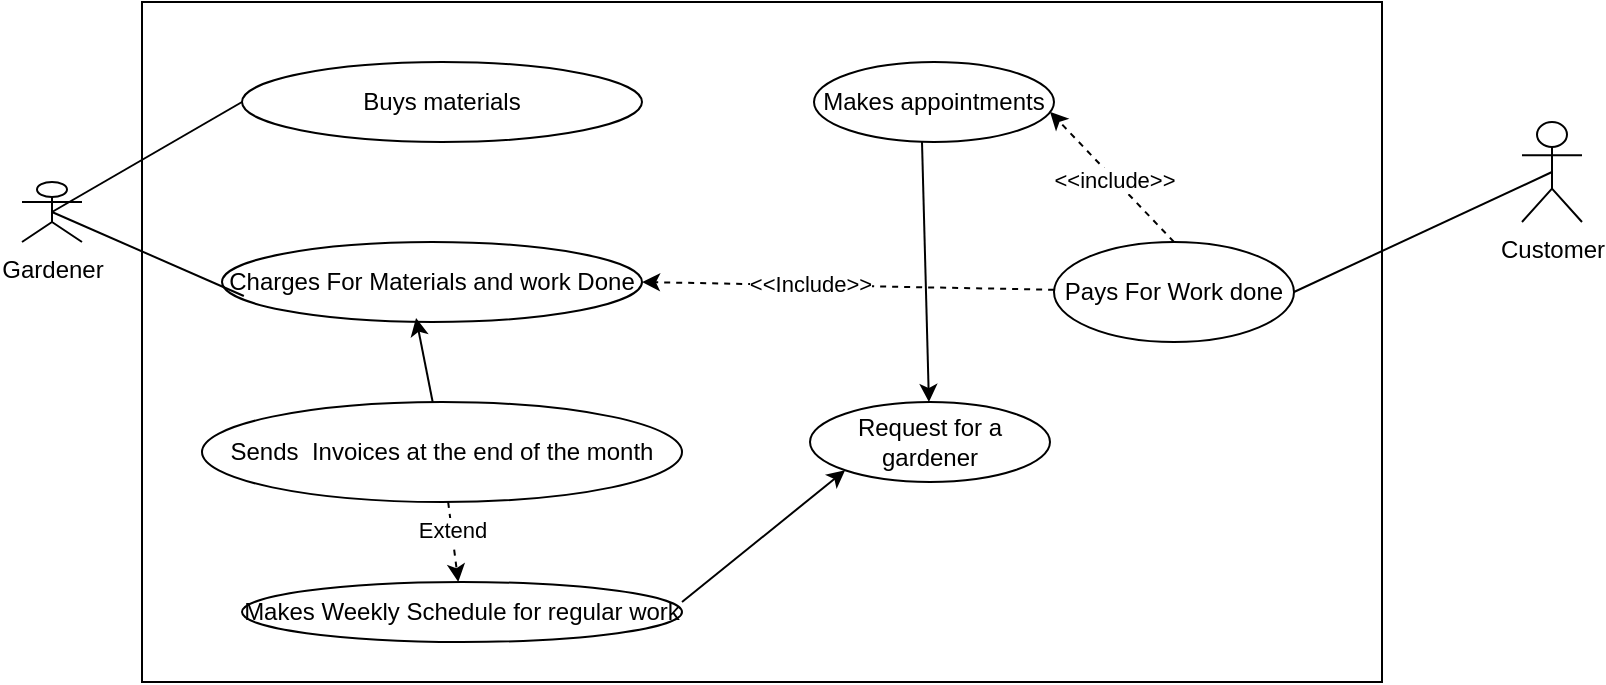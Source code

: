 <mxfile version="22.0.8" type="github">
  <diagram name="Page-1" id="sTat0PLkbxjDvJTZUpc6">
    <mxGraphModel dx="880" dy="451" grid="1" gridSize="10" guides="1" tooltips="1" connect="1" arrows="1" fold="1" page="1" pageScale="1" pageWidth="827" pageHeight="1169" math="0" shadow="0">
      <root>
        <mxCell id="0" />
        <mxCell id="1" parent="0" />
        <mxCell id="rV64ehTsysjWzn9aT84M-37" value="" style="rounded=0;whiteSpace=wrap;html=1;" vertex="1" parent="1">
          <mxGeometry x="80" y="250" width="620" height="340" as="geometry" />
        </mxCell>
        <mxCell id="rV64ehTsysjWzn9aT84M-1" value="Buys materials" style="ellipse;whiteSpace=wrap;html=1;" vertex="1" parent="1">
          <mxGeometry x="130" y="280" width="200" height="40" as="geometry" />
        </mxCell>
        <mxCell id="rV64ehTsysjWzn9aT84M-3" style="edgeStyle=orthogonalEdgeStyle;rounded=0;orthogonalLoop=1;jettySize=auto;html=1;exitX=0.5;exitY=1;exitDx=0;exitDy=0;" edge="1" parent="1" source="rV64ehTsysjWzn9aT84M-1" target="rV64ehTsysjWzn9aT84M-1">
          <mxGeometry relative="1" as="geometry" />
        </mxCell>
        <mxCell id="rV64ehTsysjWzn9aT84M-8" value="Charges For Materials and work Done" style="ellipse;whiteSpace=wrap;html=1;" vertex="1" parent="1">
          <mxGeometry x="120" y="370" width="210" height="40" as="geometry" />
        </mxCell>
        <mxCell id="rV64ehTsysjWzn9aT84M-9" value="Sends&amp;nbsp; Invoices at the end of the month" style="ellipse;whiteSpace=wrap;html=1;" vertex="1" parent="1">
          <mxGeometry x="110" y="450" width="240" height="50" as="geometry" />
        </mxCell>
        <mxCell id="rV64ehTsysjWzn9aT84M-10" value="Makes Weekly Schedule for regular work" style="ellipse;whiteSpace=wrap;html=1;" vertex="1" parent="1">
          <mxGeometry x="130" y="540" width="220" height="30" as="geometry" />
        </mxCell>
        <mxCell id="rV64ehTsysjWzn9aT84M-11" value="Makes appointments" style="ellipse;whiteSpace=wrap;html=1;" vertex="1" parent="1">
          <mxGeometry x="416" y="280" width="120" height="40" as="geometry" />
        </mxCell>
        <mxCell id="rV64ehTsysjWzn9aT84M-12" value="Pays For Work done" style="ellipse;whiteSpace=wrap;html=1;" vertex="1" parent="1">
          <mxGeometry x="536" y="370" width="120" height="50" as="geometry" />
        </mxCell>
        <mxCell id="rV64ehTsysjWzn9aT84M-13" value="Request for a gardener" style="ellipse;whiteSpace=wrap;html=1;" vertex="1" parent="1">
          <mxGeometry x="414" y="450" width="120" height="40" as="geometry" />
        </mxCell>
        <mxCell id="rV64ehTsysjWzn9aT84M-14" style="edgeStyle=orthogonalEdgeStyle;rounded=0;orthogonalLoop=1;jettySize=auto;html=1;exitX=0.5;exitY=1;exitDx=0;exitDy=0;" edge="1" parent="1" source="rV64ehTsysjWzn9aT84M-8" target="rV64ehTsysjWzn9aT84M-8">
          <mxGeometry relative="1" as="geometry" />
        </mxCell>
        <mxCell id="rV64ehTsysjWzn9aT84M-15" value="Gardener" style="shape=umlActor;verticalLabelPosition=bottom;verticalAlign=top;html=1;outlineConnect=0;" vertex="1" parent="1">
          <mxGeometry x="20" y="340" width="30" height="30" as="geometry" />
        </mxCell>
        <mxCell id="rV64ehTsysjWzn9aT84M-16" value="Customer" style="shape=umlActor;verticalLabelPosition=bottom;verticalAlign=top;html=1;outlineConnect=0;" vertex="1" parent="1">
          <mxGeometry x="770" y="310" width="30" height="50" as="geometry" />
        </mxCell>
        <mxCell id="rV64ehTsysjWzn9aT84M-17" value="" style="endArrow=none;html=1;rounded=0;entryX=0;entryY=0.5;entryDx=0;entryDy=0;exitX=0.5;exitY=0.5;exitDx=0;exitDy=0;exitPerimeter=0;" edge="1" parent="1" source="rV64ehTsysjWzn9aT84M-15" target="rV64ehTsysjWzn9aT84M-1">
          <mxGeometry width="50" height="50" relative="1" as="geometry">
            <mxPoint x="60" y="370" as="sourcePoint" />
            <mxPoint x="110" y="320" as="targetPoint" />
          </mxGeometry>
        </mxCell>
        <mxCell id="rV64ehTsysjWzn9aT84M-19" value="" style="endArrow=none;html=1;rounded=0;entryX=0.052;entryY=0.675;entryDx=0;entryDy=0;entryPerimeter=0;exitX=0.5;exitY=0.5;exitDx=0;exitDy=0;exitPerimeter=0;" edge="1" parent="1" source="rV64ehTsysjWzn9aT84M-15" target="rV64ehTsysjWzn9aT84M-8">
          <mxGeometry width="50" height="50" relative="1" as="geometry">
            <mxPoint x="60" y="390" as="sourcePoint" />
            <mxPoint x="110" y="340" as="targetPoint" />
          </mxGeometry>
        </mxCell>
        <mxCell id="rV64ehTsysjWzn9aT84M-20" value="" style="endArrow=classic;html=1;rounded=0;entryX=0.462;entryY=0.95;entryDx=0;entryDy=0;entryPerimeter=0;" edge="1" parent="1" source="rV64ehTsysjWzn9aT84M-9" target="rV64ehTsysjWzn9aT84M-8">
          <mxGeometry width="50" height="50" relative="1" as="geometry">
            <mxPoint x="210" y="440" as="sourcePoint" />
            <mxPoint x="260" y="410" as="targetPoint" />
          </mxGeometry>
        </mxCell>
        <mxCell id="rV64ehTsysjWzn9aT84M-23" value="" style="html=1;labelBackgroundColor=#ffffff;startArrow=none;startFill=0;startSize=6;endArrow=classic;endFill=1;endSize=6;jettySize=auto;orthogonalLoop=1;strokeWidth=1;dashed=1;fontSize=14;rounded=0;" edge="1" parent="1" source="rV64ehTsysjWzn9aT84M-9" target="rV64ehTsysjWzn9aT84M-10">
          <mxGeometry width="60" height="60" relative="1" as="geometry">
            <mxPoint x="120" y="590" as="sourcePoint" />
            <mxPoint x="180" y="530" as="targetPoint" />
          </mxGeometry>
        </mxCell>
        <mxCell id="rV64ehTsysjWzn9aT84M-24" value="Extend" style="edgeLabel;html=1;align=center;verticalAlign=middle;resizable=0;points=[];" vertex="1" connectable="0" parent="rV64ehTsysjWzn9aT84M-23">
          <mxGeometry x="-0.299" relative="1" as="geometry">
            <mxPoint as="offset" />
          </mxGeometry>
        </mxCell>
        <mxCell id="rV64ehTsysjWzn9aT84M-25" value="" style="html=1;labelBackgroundColor=#ffffff;endArrow=classic;endFill=1;endSize=6;jettySize=auto;orthogonalLoop=1;strokeWidth=1;fontSize=14;rounded=0;entryX=0;entryY=1;entryDx=0;entryDy=0;" edge="1" parent="1" target="rV64ehTsysjWzn9aT84M-13">
          <mxGeometry width="60" height="60" relative="1" as="geometry">
            <mxPoint x="350" y="550" as="sourcePoint" />
            <mxPoint x="410" y="490" as="targetPoint" />
          </mxGeometry>
        </mxCell>
        <mxCell id="rV64ehTsysjWzn9aT84M-26" value="" style="endArrow=none;html=1;rounded=0;exitX=1;exitY=0.5;exitDx=0;exitDy=0;entryX=0.5;entryY=0.5;entryDx=0;entryDy=0;entryPerimeter=0;" edge="1" parent="1" source="rV64ehTsysjWzn9aT84M-12" target="rV64ehTsysjWzn9aT84M-16">
          <mxGeometry width="50" height="50" relative="1" as="geometry">
            <mxPoint x="730" y="380" as="sourcePoint" />
            <mxPoint x="760" y="340" as="targetPoint" />
          </mxGeometry>
        </mxCell>
        <mxCell id="rV64ehTsysjWzn9aT84M-28" value="" style="html=1;labelBackgroundColor=#ffffff;startArrow=none;startFill=0;startSize=6;endArrow=classic;endFill=1;endSize=6;jettySize=auto;orthogonalLoop=1;strokeWidth=1;dashed=1;fontSize=14;rounded=0;exitX=0.5;exitY=0;exitDx=0;exitDy=0;" edge="1" parent="1" source="rV64ehTsysjWzn9aT84M-12">
          <mxGeometry width="60" height="60" relative="1" as="geometry">
            <mxPoint x="638.9" y="360" as="sourcePoint" />
            <mxPoint x="533.997" y="304.889" as="targetPoint" />
          </mxGeometry>
        </mxCell>
        <mxCell id="rV64ehTsysjWzn9aT84M-30" value="&amp;lt;&amp;lt;include&amp;gt;&amp;gt;" style="edgeLabel;html=1;align=center;verticalAlign=middle;resizable=0;points=[];" vertex="1" connectable="0" parent="rV64ehTsysjWzn9aT84M-28">
          <mxGeometry x="-0.009" relative="1" as="geometry">
            <mxPoint y="1" as="offset" />
          </mxGeometry>
        </mxCell>
        <mxCell id="rV64ehTsysjWzn9aT84M-29" value="" style="html=1;labelBackgroundColor=#ffffff;startArrow=none;startFill=0;startSize=6;endArrow=classic;endFill=1;endSize=6;jettySize=auto;orthogonalLoop=1;strokeWidth=1;dashed=1;fontSize=14;rounded=0;entryX=1;entryY=0.5;entryDx=0;entryDy=0;" edge="1" parent="1" source="rV64ehTsysjWzn9aT84M-12" target="rV64ehTsysjWzn9aT84M-8">
          <mxGeometry width="60" height="60" relative="1" as="geometry">
            <mxPoint x="280" y="450" as="sourcePoint" />
            <mxPoint x="340" y="390" as="targetPoint" />
          </mxGeometry>
        </mxCell>
        <mxCell id="rV64ehTsysjWzn9aT84M-32" value="&amp;lt;&amp;lt;Include&amp;gt;&amp;gt;" style="edgeLabel;html=1;align=center;verticalAlign=middle;resizable=0;points=[];" vertex="1" connectable="0" parent="rV64ehTsysjWzn9aT84M-29">
          <mxGeometry x="0.185" y="-1" relative="1" as="geometry">
            <mxPoint as="offset" />
          </mxGeometry>
        </mxCell>
        <mxCell id="rV64ehTsysjWzn9aT84M-31" value="" style="html=1;labelBackgroundColor=#ffffff;endArrow=classic;endFill=1;endSize=6;jettySize=auto;orthogonalLoop=1;strokeWidth=1;fontSize=14;rounded=0;" edge="1" parent="1" target="rV64ehTsysjWzn9aT84M-13">
          <mxGeometry width="60" height="60" relative="1" as="geometry">
            <mxPoint x="470" y="320" as="sourcePoint" />
            <mxPoint x="430" y="430" as="targetPoint" />
          </mxGeometry>
        </mxCell>
      </root>
    </mxGraphModel>
  </diagram>
</mxfile>
